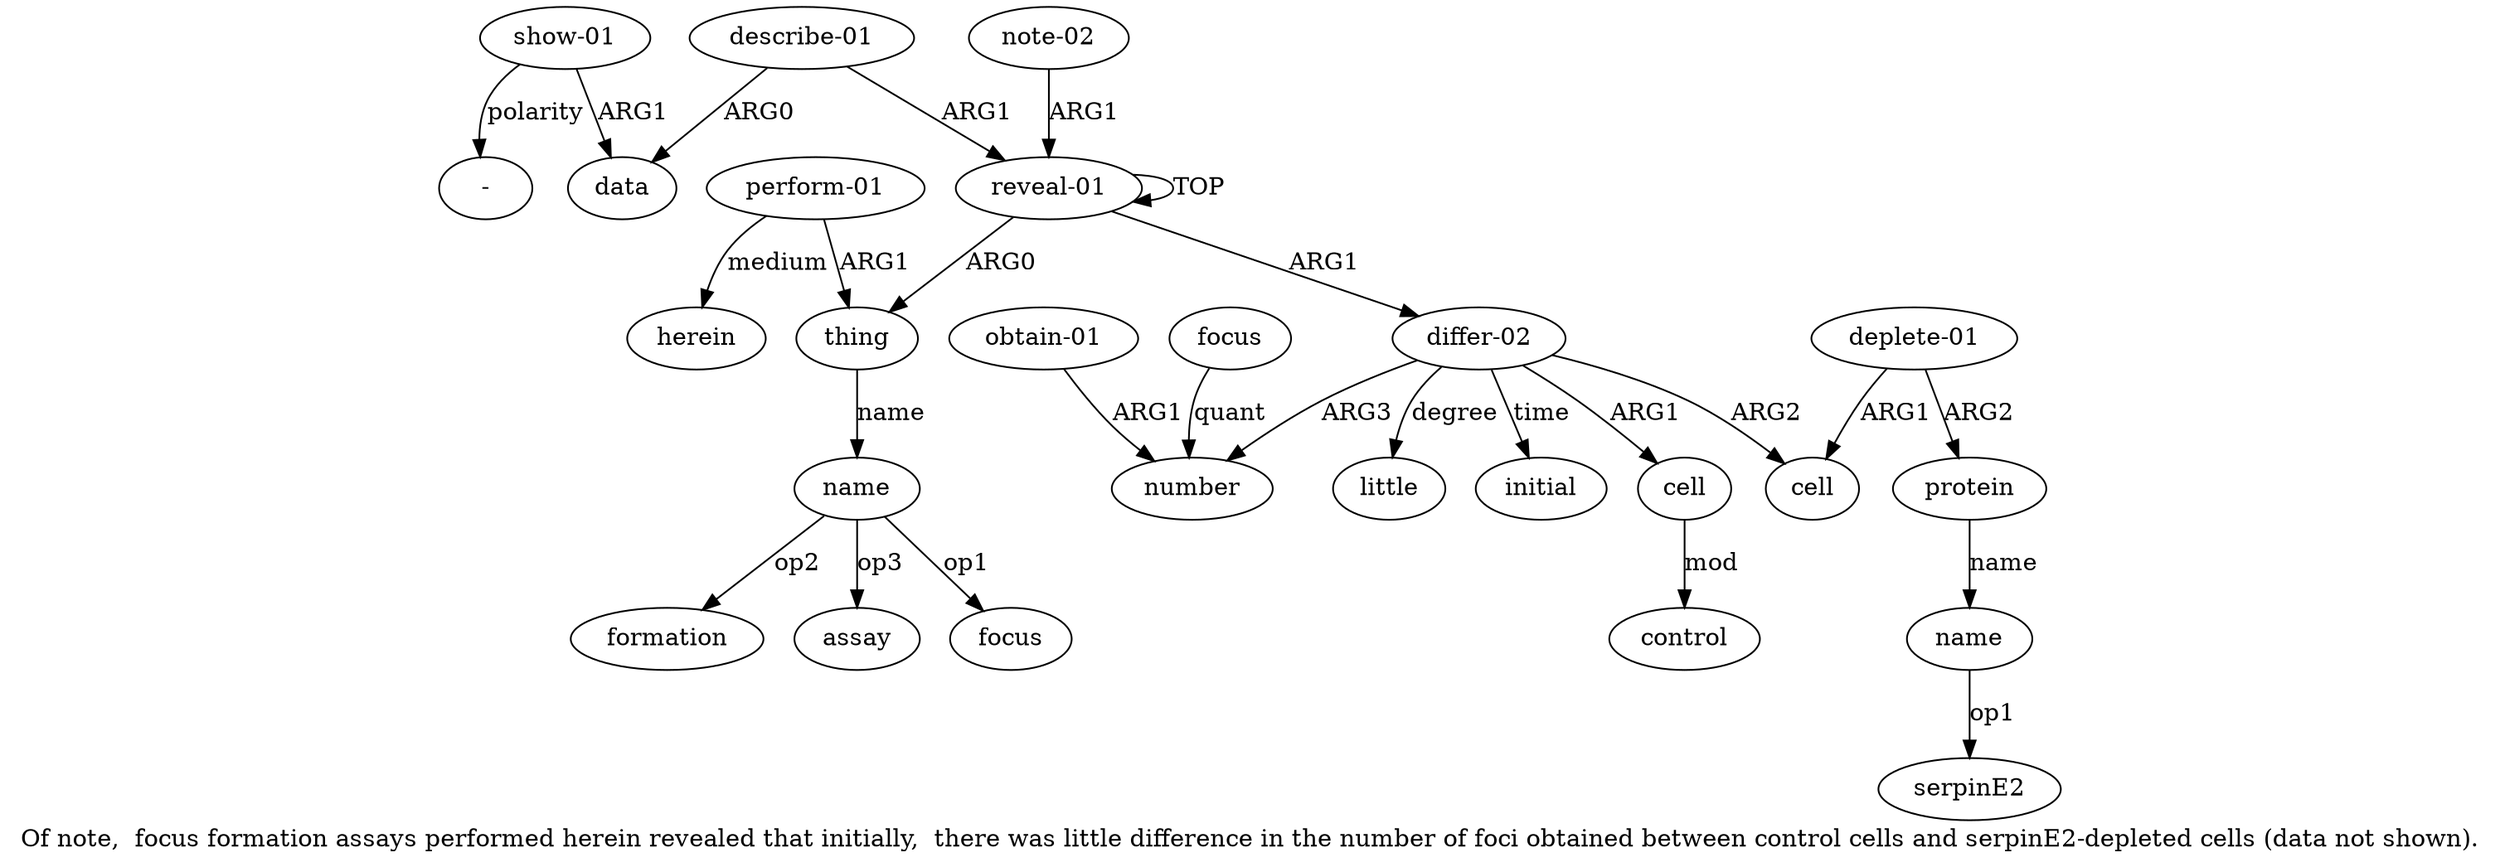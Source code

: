 digraph  {
	graph [label="Of note,  focus formation assays performed herein revealed that initially,  there was little difference in the number of foci obtained \
between control cells and serpinE2-depleted cells (data not shown)."];
	node [label="\N"];
	a20	 [color=black,
		gold_ind=20,
		gold_label="show-01",
		label="show-01",
		test_ind=20,
		test_label="show-01"];
	a19	 [color=black,
		gold_ind=19,
		gold_label=data,
		label=data,
		test_ind=19,
		test_label=data];
	a20 -> a19 [key=0,
	color=black,
	gold_label=ARG1,
	label=ARG1,
	test_label=ARG1];
"a20 -" [color=black,
	gold_ind=-1,
	gold_label="-",
	label="-",
	test_ind=-1,
	test_label="-"];
a20 -> "a20 -" [key=0,
color=black,
gold_label=polarity,
label=polarity,
test_label=polarity];
"a2 assay" [color=black,
gold_ind=-1,
gold_label=assay,
label=assay,
test_ind=-1,
test_label=assay];
"a2 focus" [color=black,
gold_ind=-1,
gold_label=focus,
label=focus,
test_ind=-1,
test_label=focus];
"a11 serpinE2" [color=black,
gold_ind=-1,
gold_label=serpinE2,
label=serpinE2,
test_ind=-1,
test_label=serpinE2];
a15 [color=black,
gold_ind=15,
gold_label=little,
label=little,
test_ind=15,
test_label=little];
a14 [color=black,
gold_ind=14,
gold_label="obtain-01",
label="obtain-01",
test_ind=14,
test_label="obtain-01"];
a12 [color=black,
gold_ind=12,
gold_label=number,
label=number,
test_ind=12,
test_label=number];
a14 -> a12 [key=0,
color=black,
gold_label=ARG1,
label=ARG1,
test_label=ARG1];
a17 [color=black,
gold_ind=17,
gold_label="note-02",
label="note-02",
test_ind=17,
test_label="note-02"];
a0 [color=black,
gold_ind=0,
gold_label="reveal-01",
label="reveal-01",
test_ind=0,
test_label="reveal-01"];
a17 -> a0 [key=0,
color=black,
gold_label=ARG1,
label=ARG1,
test_label=ARG1];
a16 [color=black,
gold_ind=16,
gold_label=initial,
label=initial,
test_ind=16,
test_label=initial];
a11 [color=black,
gold_ind=11,
gold_label=name,
label=name,
test_ind=11,
test_label=name];
a11 -> "a11 serpinE2" [key=0,
color=black,
gold_label=op1,
label=op1,
test_label=op1];
a10 [color=black,
gold_ind=10,
gold_label=protein,
label=protein,
test_ind=10,
test_label=protein];
a10 -> a11 [key=0,
color=black,
gold_label=name,
label=name,
test_label=name];
a13 [color=black,
gold_ind=13,
gold_label=focus,
label=focus,
test_ind=13,
test_label=focus];
a13 -> a12 [key=0,
color=black,
gold_label=quant,
label=quant,
test_label=quant];
a18 [color=black,
gold_ind=18,
gold_label="describe-01",
label="describe-01",
test_ind=18,
test_label="describe-01"];
a18 -> a19 [key=0,
color=black,
gold_label=ARG0,
label=ARG0,
test_label=ARG0];
a18 -> a0 [key=0,
color=black,
gold_label=ARG1,
label=ARG1,
test_label=ARG1];
a1 [color=black,
gold_ind=1,
gold_label=thing,
label=thing,
test_ind=1,
test_label=thing];
a2 [color=black,
gold_ind=2,
gold_label=name,
label=name,
test_ind=2,
test_label=name];
a1 -> a2 [key=0,
color=black,
gold_label=name,
label=name,
test_label=name];
a0 -> a1 [key=0,
color=black,
gold_label=ARG0,
label=ARG0,
test_label=ARG0];
a0 -> a0 [key=0,
color=black,
gold_label=TOP,
label=TOP,
test_label=TOP];
a5 [color=black,
gold_ind=5,
gold_label="differ-02",
label="differ-02",
test_ind=5,
test_label="differ-02"];
a0 -> a5 [key=0,
color=black,
gold_label=ARG1,
label=ARG1,
test_label=ARG1];
a3 [color=black,
gold_ind=3,
gold_label="perform-01",
label="perform-01",
test_ind=3,
test_label="perform-01"];
a3 -> a1 [key=0,
color=black,
gold_label=ARG1,
label=ARG1,
test_label=ARG1];
a4 [color=black,
gold_ind=4,
gold_label=herein,
label=herein,
test_ind=4,
test_label=herein];
a3 -> a4 [key=0,
color=black,
gold_label=medium,
label=medium,
test_label=medium];
a2 -> "a2 assay" [key=0,
color=black,
gold_label=op3,
label=op3,
test_label=op3];
a2 -> "a2 focus" [key=0,
color=black,
gold_label=op1,
label=op1,
test_label=op1];
"a2 formation" [color=black,
gold_ind=-1,
gold_label=formation,
label=formation,
test_ind=-1,
test_label=formation];
a2 -> "a2 formation" [key=0,
color=black,
gold_label=op2,
label=op2,
test_label=op2];
a5 -> a15 [key=0,
color=black,
gold_label=degree,
label=degree,
test_label=degree];
a5 -> a16 [key=0,
color=black,
gold_label=time,
label=time,
test_label=time];
a5 -> a12 [key=0,
color=black,
gold_label=ARG3,
label=ARG3,
test_label=ARG3];
a6 [color=black,
gold_ind=6,
gold_label=cell,
label=cell,
test_ind=6,
test_label=cell];
a5 -> a6 [key=0,
color=black,
gold_label=ARG1,
label=ARG1,
test_label=ARG1];
a8 [color=black,
gold_ind=8,
gold_label=cell,
label=cell,
test_ind=8,
test_label=cell];
a5 -> a8 [key=0,
color=black,
gold_label=ARG2,
label=ARG2,
test_label=ARG2];
a7 [color=black,
gold_ind=7,
gold_label=control,
label=control,
test_ind=7,
test_label=control];
a6 -> a7 [key=0,
color=black,
gold_label=mod,
label=mod,
test_label=mod];
a9 [color=black,
gold_ind=9,
gold_label="deplete-01",
label="deplete-01",
test_ind=9,
test_label="deplete-01"];
a9 -> a10 [key=0,
color=black,
gold_label=ARG2,
label=ARG2,
test_label=ARG2];
a9 -> a8 [key=0,
color=black,
gold_label=ARG1,
label=ARG1,
test_label=ARG1];
}
